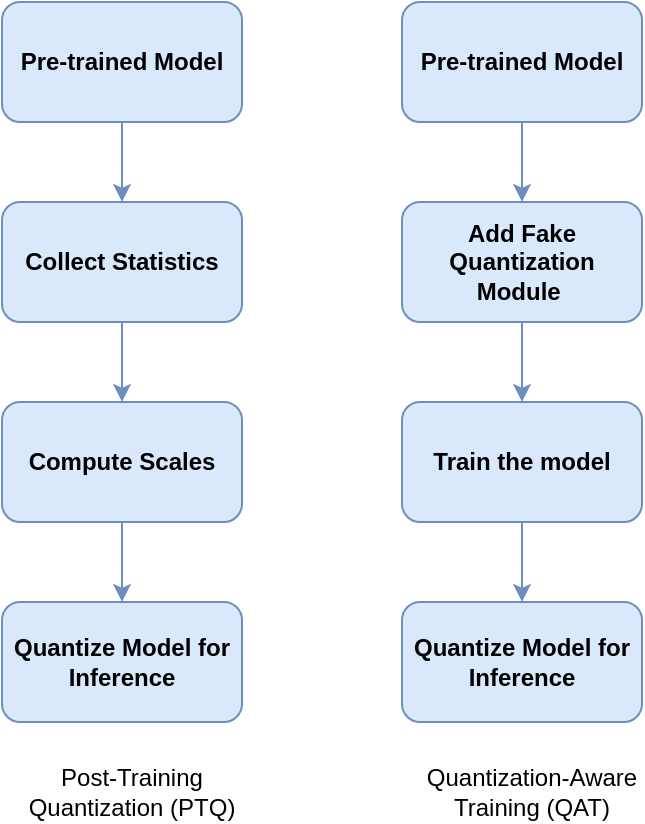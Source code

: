 <mxfile version="21.3.4" type="github">
  <diagram name="第 1 页" id="aTCZfh4_29IBvqdXMpXu">
    <mxGraphModel dx="1434" dy="796" grid="1" gridSize="10" guides="1" tooltips="1" connect="1" arrows="1" fold="1" page="1" pageScale="1" pageWidth="827" pageHeight="1169" math="0" shadow="0">
      <root>
        <mxCell id="0" />
        <mxCell id="1" parent="0" />
        <mxCell id="UKXSaaFMPdLPz1h9dH9i-5" value="" style="edgeStyle=orthogonalEdgeStyle;rounded=0;orthogonalLoop=1;jettySize=auto;html=1;fillColor=#dae8fc;strokeColor=#6c8ebf;fontStyle=1" edge="1" parent="1" source="UKXSaaFMPdLPz1h9dH9i-1" target="UKXSaaFMPdLPz1h9dH9i-2">
          <mxGeometry relative="1" as="geometry" />
        </mxCell>
        <mxCell id="UKXSaaFMPdLPz1h9dH9i-1" value="Pre-trained Model" style="rounded=1;whiteSpace=wrap;html=1;fillColor=#dae8fc;strokeColor=#6c8ebf;fontStyle=1" vertex="1" parent="1">
          <mxGeometry x="120" y="180" width="120" height="60" as="geometry" />
        </mxCell>
        <mxCell id="UKXSaaFMPdLPz1h9dH9i-6" value="" style="edgeStyle=orthogonalEdgeStyle;rounded=0;orthogonalLoop=1;jettySize=auto;html=1;fillColor=#dae8fc;strokeColor=#6c8ebf;fontStyle=1" edge="1" parent="1" source="UKXSaaFMPdLPz1h9dH9i-2" target="UKXSaaFMPdLPz1h9dH9i-3">
          <mxGeometry relative="1" as="geometry" />
        </mxCell>
        <mxCell id="UKXSaaFMPdLPz1h9dH9i-2" value="Collect Statistics" style="rounded=1;whiteSpace=wrap;html=1;fillColor=#dae8fc;strokeColor=#6c8ebf;fontStyle=1" vertex="1" parent="1">
          <mxGeometry x="120" y="280" width="120" height="60" as="geometry" />
        </mxCell>
        <mxCell id="UKXSaaFMPdLPz1h9dH9i-7" value="" style="edgeStyle=orthogonalEdgeStyle;rounded=0;orthogonalLoop=1;jettySize=auto;html=1;fillColor=#dae8fc;strokeColor=#6c8ebf;fontStyle=1" edge="1" parent="1" source="UKXSaaFMPdLPz1h9dH9i-3" target="UKXSaaFMPdLPz1h9dH9i-4">
          <mxGeometry relative="1" as="geometry" />
        </mxCell>
        <mxCell id="UKXSaaFMPdLPz1h9dH9i-3" value="Compute Scales" style="rounded=1;whiteSpace=wrap;html=1;fillColor=#dae8fc;strokeColor=#6c8ebf;fontStyle=1" vertex="1" parent="1">
          <mxGeometry x="120" y="380" width="120" height="60" as="geometry" />
        </mxCell>
        <mxCell id="UKXSaaFMPdLPz1h9dH9i-4" value="Quantize Model for Inference" style="rounded=1;whiteSpace=wrap;html=1;fillColor=#dae8fc;strokeColor=#6c8ebf;fontStyle=1" vertex="1" parent="1">
          <mxGeometry x="120" y="480" width="120" height="60" as="geometry" />
        </mxCell>
        <mxCell id="UKXSaaFMPdLPz1h9dH9i-8" value="" style="edgeStyle=orthogonalEdgeStyle;rounded=0;orthogonalLoop=1;jettySize=auto;html=1;fillColor=#dae8fc;strokeColor=#6c8ebf;fontStyle=1" edge="1" parent="1" source="UKXSaaFMPdLPz1h9dH9i-9" target="UKXSaaFMPdLPz1h9dH9i-11">
          <mxGeometry relative="1" as="geometry" />
        </mxCell>
        <mxCell id="UKXSaaFMPdLPz1h9dH9i-9" value="Pre-trained Model" style="rounded=1;whiteSpace=wrap;html=1;fillColor=#dae8fc;strokeColor=#6c8ebf;fontStyle=1" vertex="1" parent="1">
          <mxGeometry x="320" y="180" width="120" height="60" as="geometry" />
        </mxCell>
        <mxCell id="UKXSaaFMPdLPz1h9dH9i-10" value="" style="edgeStyle=orthogonalEdgeStyle;rounded=0;orthogonalLoop=1;jettySize=auto;html=1;fillColor=#dae8fc;strokeColor=#6c8ebf;fontStyle=1" edge="1" parent="1" source="UKXSaaFMPdLPz1h9dH9i-11" target="UKXSaaFMPdLPz1h9dH9i-13">
          <mxGeometry relative="1" as="geometry" />
        </mxCell>
        <mxCell id="UKXSaaFMPdLPz1h9dH9i-11" value="Add Fake Quantization Module&amp;nbsp;" style="rounded=1;whiteSpace=wrap;html=1;fillColor=#dae8fc;strokeColor=#6c8ebf;fontStyle=1" vertex="1" parent="1">
          <mxGeometry x="320" y="280" width="120" height="60" as="geometry" />
        </mxCell>
        <mxCell id="UKXSaaFMPdLPz1h9dH9i-12" value="" style="edgeStyle=orthogonalEdgeStyle;rounded=0;orthogonalLoop=1;jettySize=auto;html=1;fillColor=#dae8fc;strokeColor=#6c8ebf;fontStyle=1" edge="1" parent="1" source="UKXSaaFMPdLPz1h9dH9i-13" target="UKXSaaFMPdLPz1h9dH9i-14">
          <mxGeometry relative="1" as="geometry" />
        </mxCell>
        <mxCell id="UKXSaaFMPdLPz1h9dH9i-13" value="Train the model" style="rounded=1;whiteSpace=wrap;html=1;fillColor=#dae8fc;strokeColor=#6c8ebf;fontStyle=1" vertex="1" parent="1">
          <mxGeometry x="320" y="380" width="120" height="60" as="geometry" />
        </mxCell>
        <mxCell id="UKXSaaFMPdLPz1h9dH9i-14" value="Quantize Model for Inference" style="rounded=1;whiteSpace=wrap;html=1;fillColor=#dae8fc;strokeColor=#6c8ebf;fontStyle=1" vertex="1" parent="1">
          <mxGeometry x="320" y="480" width="120" height="60" as="geometry" />
        </mxCell>
        <mxCell id="UKXSaaFMPdLPz1h9dH9i-15" value="Quantization-Aware Training (QAT)" style="text;html=1;strokeColor=none;fillColor=none;align=center;verticalAlign=middle;whiteSpace=wrap;rounded=0;" vertex="1" parent="1">
          <mxGeometry x="330" y="560" width="110" height="30" as="geometry" />
        </mxCell>
        <mxCell id="UKXSaaFMPdLPz1h9dH9i-16" value="Post-Training Quantization (PTQ)" style="text;html=1;strokeColor=none;fillColor=none;align=center;verticalAlign=middle;whiteSpace=wrap;rounded=0;" vertex="1" parent="1">
          <mxGeometry x="130" y="560" width="110" height="30" as="geometry" />
        </mxCell>
      </root>
    </mxGraphModel>
  </diagram>
</mxfile>
